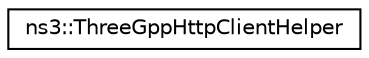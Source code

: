digraph "Graphical Class Hierarchy"
{
 // LATEX_PDF_SIZE
  edge [fontname="Helvetica",fontsize="10",labelfontname="Helvetica",labelfontsize="10"];
  node [fontname="Helvetica",fontsize="10",shape=record];
  rankdir="LR";
  Node0 [label="ns3::ThreeGppHttpClientHelper",height=0.2,width=0.4,color="black", fillcolor="white", style="filled",URL="$classns3_1_1_three_gpp_http_client_helper.html",tooltip="Helper to make it easier to instantiate an ThreeGppHttpClient on a set of nodes."];
}
